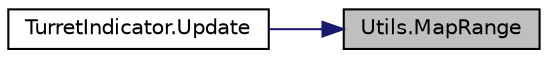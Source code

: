 digraph "Utils.MapRange"
{
 // INTERACTIVE_SVG=YES
 // LATEX_PDF_SIZE
  edge [fontname="Helvetica",fontsize="10",labelfontname="Helvetica",labelfontsize="10"];
  node [fontname="Helvetica",fontsize="10",shape=record];
  rankdir="RL";
  Node1 [label="Utils.MapRange",height=0.2,width=0.4,color="black", fillcolor="grey75", style="filled", fontcolor="black",tooltip="This function will remap a number in range to another."];
  Node1 -> Node2 [dir="back",color="midnightblue",fontsize="10",style="solid",fontname="Helvetica"];
  Node2 [label="TurretIndicator.Update",height=0.2,width=0.4,color="black", fillcolor="white", style="filled",URL="$class_turret_indicator.html#aaa28d80b0f70bacdde2fd7974603a915",tooltip=" "];
}
